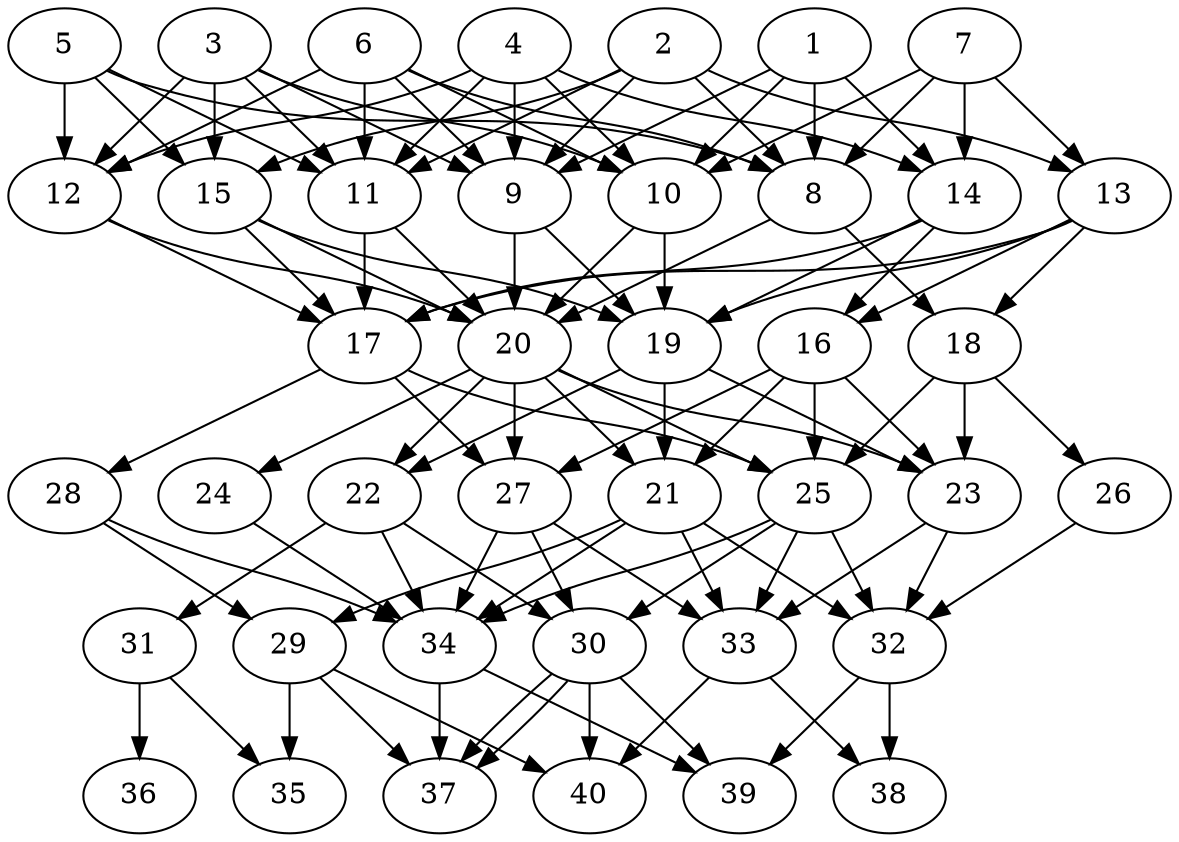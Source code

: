 // DAG automatically generated by daggen at Tue Aug  6 16:28:35 2019
// ./daggen --dot -n 40 --ccr 0.3 --fat 0.5 --regular 0.5 --density 0.8 --mindata 5242880 --maxdata 52428800 
digraph G {
  1 [size="158822400", alpha="0.12", expect_size="47646720"] 
  1 -> 8 [size ="47646720"]
  1 -> 9 [size ="47646720"]
  1 -> 10 [size ="47646720"]
  1 -> 14 [size ="47646720"]
  2 [size="154504533", alpha="0.04", expect_size="46351360"] 
  2 -> 8 [size ="46351360"]
  2 -> 9 [size ="46351360"]
  2 -> 11 [size ="46351360"]
  2 -> 13 [size ="46351360"]
  2 -> 15 [size ="46351360"]
  3 [size="104209067", alpha="0.02", expect_size="31262720"] 
  3 -> 9 [size ="31262720"]
  3 -> 10 [size ="31262720"]
  3 -> 11 [size ="31262720"]
  3 -> 12 [size ="31262720"]
  3 -> 15 [size ="31262720"]
  4 [size="73663147", alpha="0.16", expect_size="22098944"] 
  4 -> 9 [size ="22098944"]
  4 -> 10 [size ="22098944"]
  4 -> 11 [size ="22098944"]
  4 -> 12 [size ="22098944"]
  4 -> 14 [size ="22098944"]
  5 [size="126859947", alpha="0.01", expect_size="38057984"] 
  5 -> 8 [size ="38057984"]
  5 -> 11 [size ="38057984"]
  5 -> 12 [size ="38057984"]
  5 -> 15 [size ="38057984"]
  6 [size="74383360", alpha="0.05", expect_size="22315008"] 
  6 -> 8 [size ="22315008"]
  6 -> 9 [size ="22315008"]
  6 -> 10 [size ="22315008"]
  6 -> 11 [size ="22315008"]
  6 -> 12 [size ="22315008"]
  7 [size="118637227", alpha="0.14", expect_size="35591168"] 
  7 -> 8 [size ="35591168"]
  7 -> 10 [size ="35591168"]
  7 -> 13 [size ="35591168"]
  7 -> 14 [size ="35591168"]
  8 [size="41731413", alpha="0.09", expect_size="12519424"] 
  8 -> 18 [size ="12519424"]
  8 -> 20 [size ="12519424"]
  9 [size="127812267", alpha="0.07", expect_size="38343680"] 
  9 -> 19 [size ="38343680"]
  9 -> 20 [size ="38343680"]
  10 [size="26385067", alpha="0.17", expect_size="7915520"] 
  10 -> 19 [size ="7915520"]
  10 -> 20 [size ="7915520"]
  11 [size="134533120", alpha="0.14", expect_size="40359936"] 
  11 -> 17 [size ="40359936"]
  11 -> 20 [size ="40359936"]
  12 [size="70297600", alpha="0.14", expect_size="21089280"] 
  12 -> 17 [size ="21089280"]
  12 -> 20 [size ="21089280"]
  13 [size="99037867", alpha="0.17", expect_size="29711360"] 
  13 -> 16 [size ="29711360"]
  13 -> 17 [size ="29711360"]
  13 -> 18 [size ="29711360"]
  13 -> 19 [size ="29711360"]
  14 [size="111322453", alpha="0.06", expect_size="33396736"] 
  14 -> 16 [size ="33396736"]
  14 -> 17 [size ="33396736"]
  14 -> 19 [size ="33396736"]
  15 [size="76738560", alpha="0.05", expect_size="23021568"] 
  15 -> 17 [size ="23021568"]
  15 -> 19 [size ="23021568"]
  15 -> 20 [size ="23021568"]
  16 [size="80913067", alpha="0.17", expect_size="24273920"] 
  16 -> 21 [size ="24273920"]
  16 -> 23 [size ="24273920"]
  16 -> 25 [size ="24273920"]
  16 -> 27 [size ="24273920"]
  17 [size="123033600", alpha="0.15", expect_size="36910080"] 
  17 -> 25 [size ="36910080"]
  17 -> 27 [size ="36910080"]
  17 -> 28 [size ="36910080"]
  18 [size="74915840", alpha="0.02", expect_size="22474752"] 
  18 -> 23 [size ="22474752"]
  18 -> 25 [size ="22474752"]
  18 -> 26 [size ="22474752"]
  19 [size="147971413", alpha="0.04", expect_size="44391424"] 
  19 -> 21 [size ="44391424"]
  19 -> 22 [size ="44391424"]
  19 -> 23 [size ="44391424"]
  20 [size="43748693", alpha="0.04", expect_size="13124608"] 
  20 -> 21 [size ="13124608"]
  20 -> 22 [size ="13124608"]
  20 -> 23 [size ="13124608"]
  20 -> 24 [size ="13124608"]
  20 -> 25 [size ="13124608"]
  20 -> 27 [size ="13124608"]
  21 [size="23866027", alpha="0.02", expect_size="7159808"] 
  21 -> 29 [size ="7159808"]
  21 -> 32 [size ="7159808"]
  21 -> 33 [size ="7159808"]
  21 -> 34 [size ="7159808"]
  22 [size="132744533", alpha="0.18", expect_size="39823360"] 
  22 -> 30 [size ="39823360"]
  22 -> 31 [size ="39823360"]
  22 -> 34 [size ="39823360"]
  23 [size="86592853", alpha="0.04", expect_size="25977856"] 
  23 -> 32 [size ="25977856"]
  23 -> 33 [size ="25977856"]
  24 [size="66648747", alpha="0.18", expect_size="19994624"] 
  24 -> 34 [size ="19994624"]
  25 [size="116070400", alpha="0.06", expect_size="34821120"] 
  25 -> 30 [size ="34821120"]
  25 -> 32 [size ="34821120"]
  25 -> 33 [size ="34821120"]
  25 -> 34 [size ="34821120"]
  26 [size="156535467", alpha="0.01", expect_size="46960640"] 
  26 -> 32 [size ="46960640"]
  27 [size="133440853", alpha="0.08", expect_size="40032256"] 
  27 -> 30 [size ="40032256"]
  27 -> 33 [size ="40032256"]
  27 -> 34 [size ="40032256"]
  28 [size="91842560", alpha="0.19", expect_size="27552768"] 
  28 -> 29 [size ="27552768"]
  28 -> 34 [size ="27552768"]
  29 [size="105062400", alpha="0.04", expect_size="31518720"] 
  29 -> 35 [size ="31518720"]
  29 -> 37 [size ="31518720"]
  29 -> 40 [size ="31518720"]
  30 [size="133143893", alpha="0.10", expect_size="39943168"] 
  30 -> 37 [size ="39943168"]
  30 -> 37 [size ="39943168"]
  30 -> 39 [size ="39943168"]
  30 -> 40 [size ="39943168"]
  31 [size="162788693", alpha="0.11", expect_size="48836608"] 
  31 -> 35 [size ="48836608"]
  31 -> 36 [size ="48836608"]
  32 [size="20766720", alpha="0.19", expect_size="6230016"] 
  32 -> 38 [size ="6230016"]
  32 -> 39 [size ="6230016"]
  33 [size="158689280", alpha="0.17", expect_size="47606784"] 
  33 -> 38 [size ="47606784"]
  33 -> 40 [size ="47606784"]
  34 [size="34136747", alpha="0.07", expect_size="10241024"] 
  34 -> 37 [size ="10241024"]
  34 -> 39 [size ="10241024"]
  35 [size="17875627", alpha="0.04", expect_size="5362688"] 
  36 [size="62003200", alpha="0.10", expect_size="18600960"] 
  37 [size="66140160", alpha="0.09", expect_size="19842048"] 
  38 [size="131447467", alpha="0.15", expect_size="39434240"] 
  39 [size="124900693", alpha="0.18", expect_size="37470208"] 
  40 [size="156835840", alpha="0.04", expect_size="47050752"] 
}
